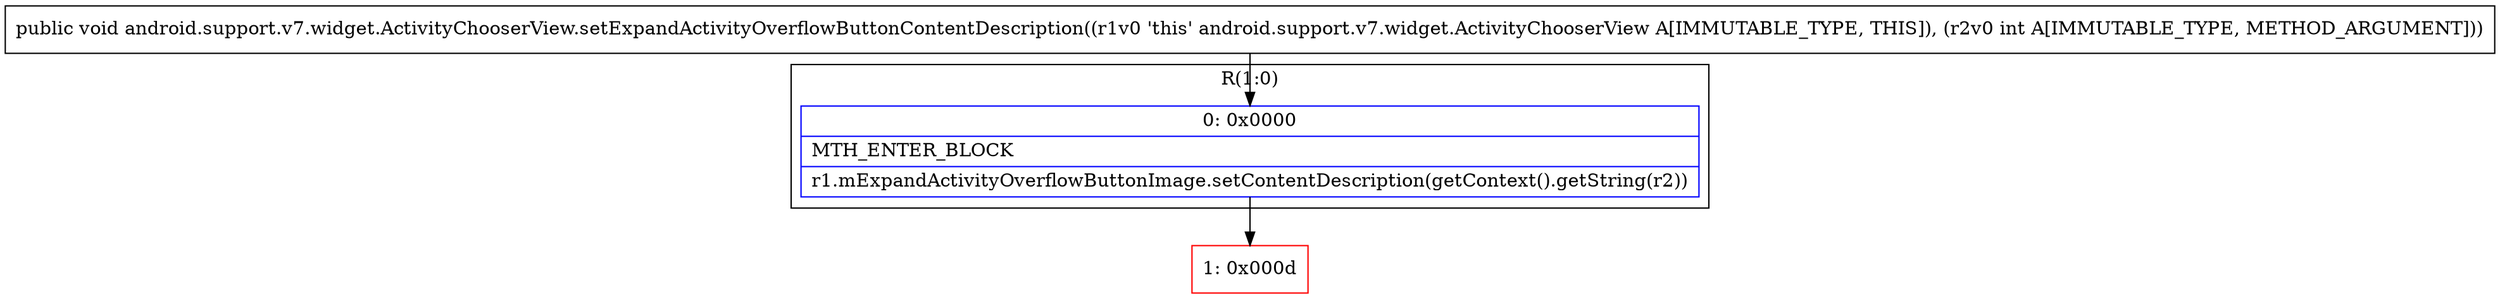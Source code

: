 digraph "CFG forandroid.support.v7.widget.ActivityChooserView.setExpandActivityOverflowButtonContentDescription(I)V" {
subgraph cluster_Region_753718098 {
label = "R(1:0)";
node [shape=record,color=blue];
Node_0 [shape=record,label="{0\:\ 0x0000|MTH_ENTER_BLOCK\l|r1.mExpandActivityOverflowButtonImage.setContentDescription(getContext().getString(r2))\l}"];
}
Node_1 [shape=record,color=red,label="{1\:\ 0x000d}"];
MethodNode[shape=record,label="{public void android.support.v7.widget.ActivityChooserView.setExpandActivityOverflowButtonContentDescription((r1v0 'this' android.support.v7.widget.ActivityChooserView A[IMMUTABLE_TYPE, THIS]), (r2v0 int A[IMMUTABLE_TYPE, METHOD_ARGUMENT])) }"];
MethodNode -> Node_0;
Node_0 -> Node_1;
}

